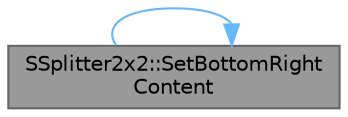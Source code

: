 digraph "SSplitter2x2::SetBottomRightContent"
{
 // INTERACTIVE_SVG=YES
 // LATEX_PDF_SIZE
  bgcolor="transparent";
  edge [fontname=Helvetica,fontsize=10,labelfontname=Helvetica,labelfontsize=10];
  node [fontname=Helvetica,fontsize=10,shape=box,height=0.2,width=0.4];
  rankdir="RL";
  Node1 [id="Node000001",label="SSplitter2x2::SetBottomRight\lContent",height=0.2,width=0.4,color="gray40", fillcolor="grey60", style="filled", fontcolor="black",tooltip="Sets the widget to be displayed in the splitter bottom right area."];
  Node1 -> Node1 [id="edge1_Node000001_Node000001",dir="back",color="steelblue1",style="solid",tooltip=" "];
}
